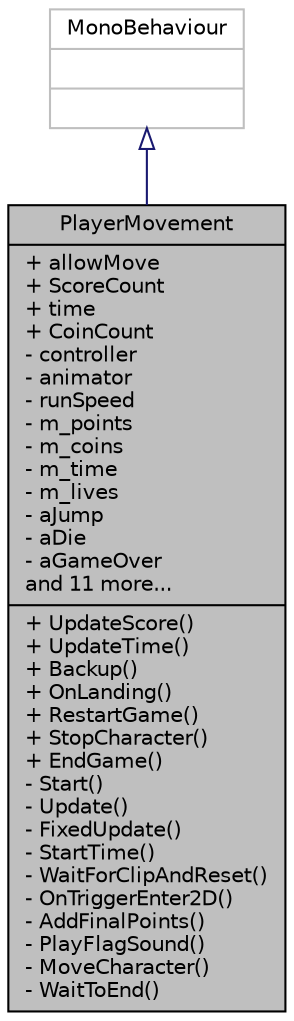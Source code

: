 digraph "PlayerMovement"
{
  edge [fontname="Helvetica",fontsize="10",labelfontname="Helvetica",labelfontsize="10"];
  node [fontname="Helvetica",fontsize="10",shape=record];
  Node0 [label="{PlayerMovement\n|+ allowMove\l+ ScoreCount\l+ time\l+ CoinCount\l- controller\l- animator\l- runSpeed\l- m_points\l- m_coins\l- m_time\l- m_lives\l- aJump\l- aDie\l- aGameOver\land 11 more...\l|+ UpdateScore()\l+ UpdateTime()\l+ Backup()\l+ OnLanding()\l+ RestartGame()\l+ StopCharacter()\l+ EndGame()\l- Start()\l- Update()\l- FixedUpdate()\l- StartTime()\l- WaitForClipAndReset()\l- OnTriggerEnter2D()\l- AddFinalPoints()\l- PlayFlagSound()\l- MoveCharacter()\l- WaitToEnd()\l}",height=0.2,width=0.4,color="black", fillcolor="grey75", style="filled", fontcolor="black"];
  Node1 -> Node0 [dir="back",color="midnightblue",fontsize="10",style="solid",arrowtail="onormal",fontname="Helvetica"];
  Node1 [label="{MonoBehaviour\n||}",height=0.2,width=0.4,color="grey75", fillcolor="white", style="filled"];
}
